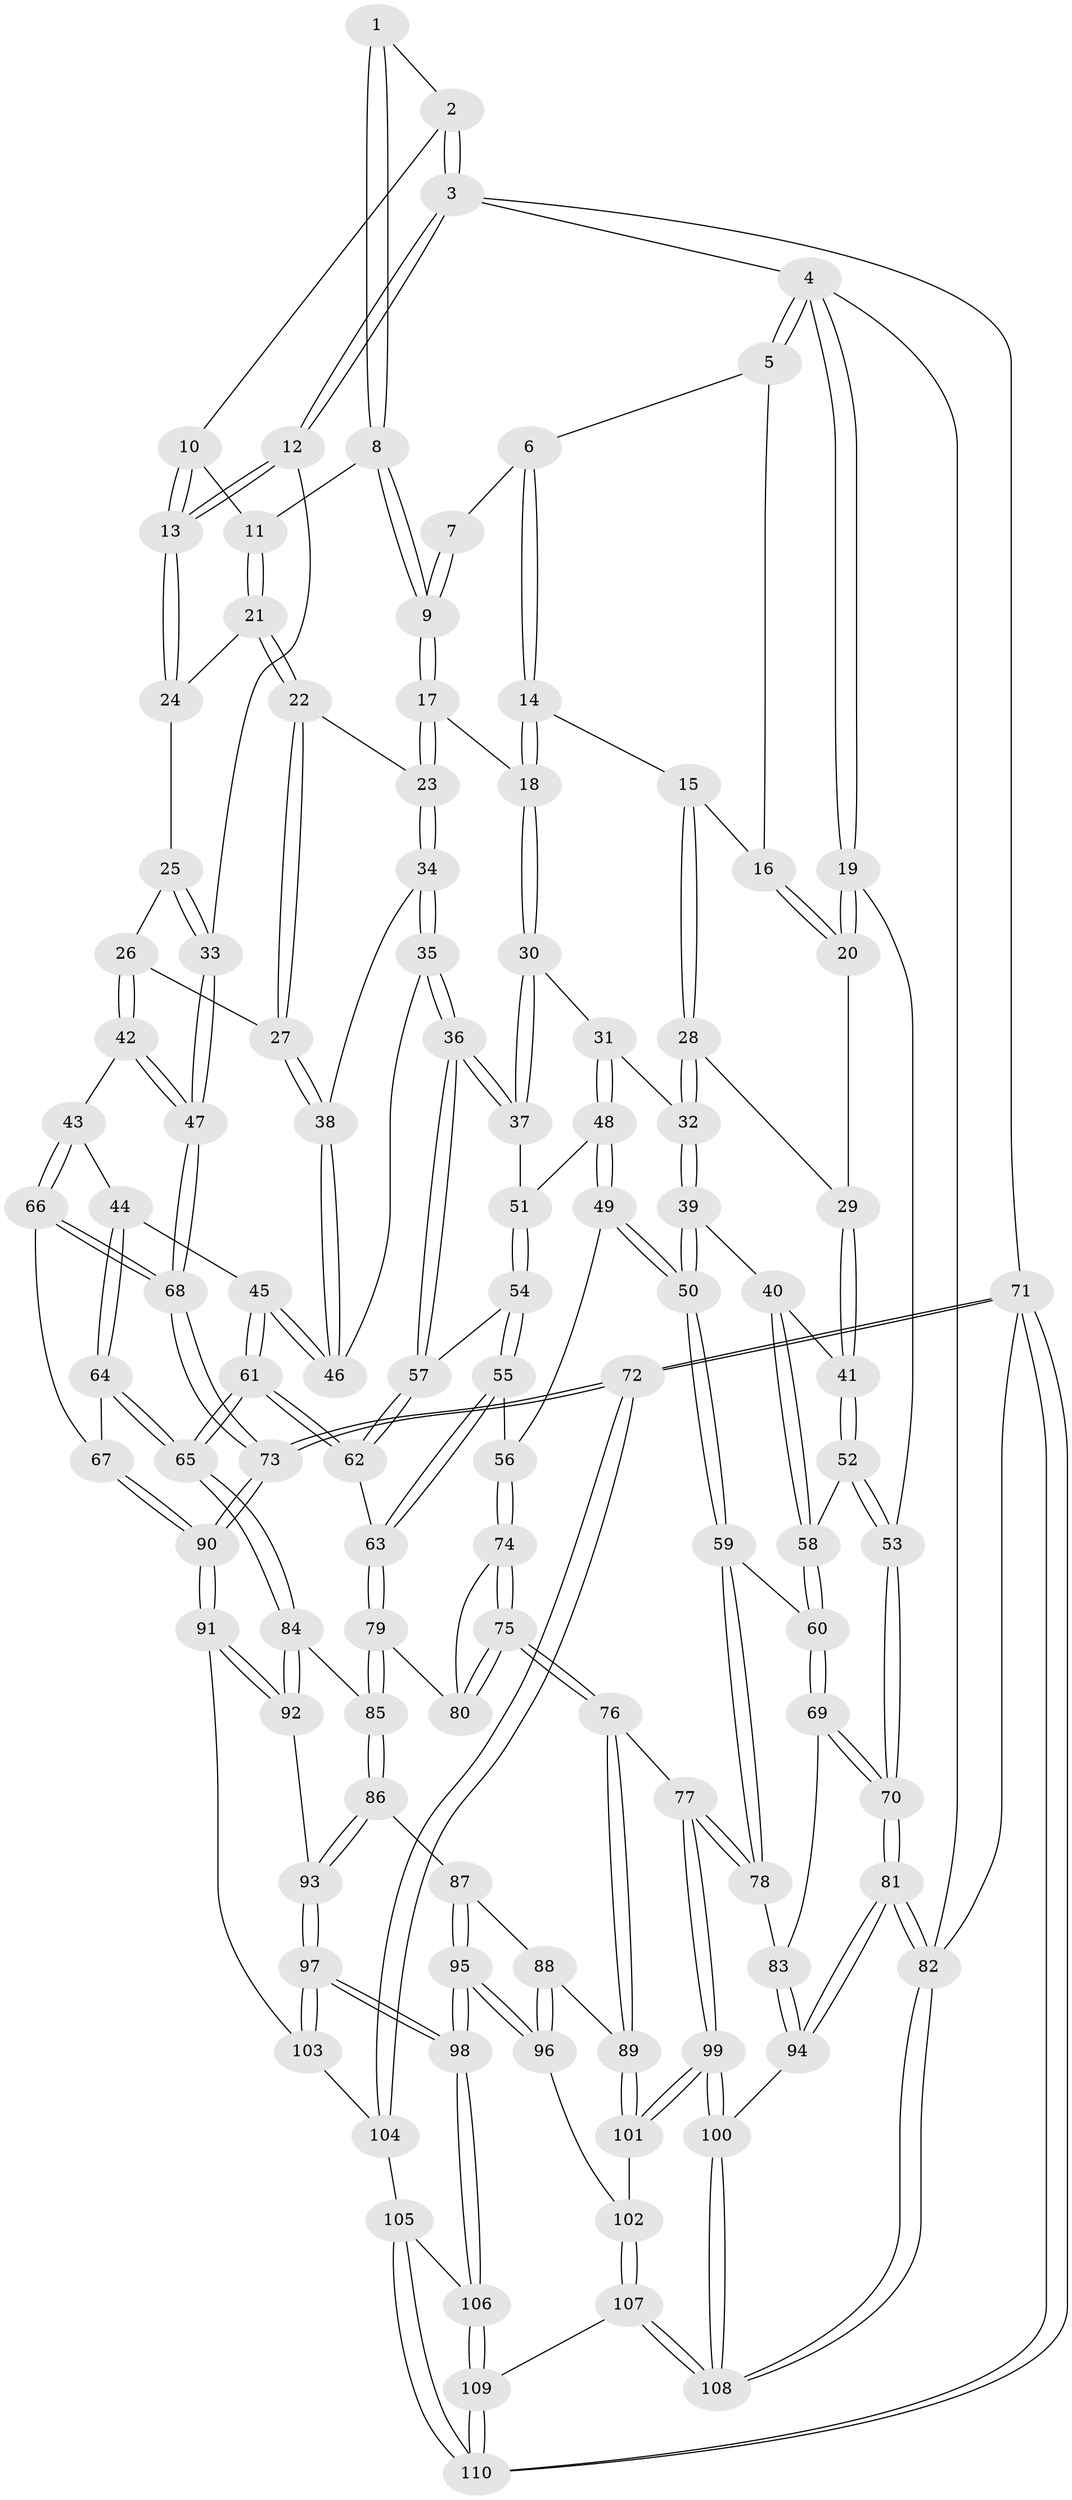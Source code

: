 // coarse degree distribution, {3: 0.7948717948717948, 4: 0.07692307692307693, 5: 0.05128205128205128, 6: 0.038461538461538464, 2: 0.038461538461538464}
// Generated by graph-tools (version 1.1) at 2025/54/03/04/25 22:54:17]
// undirected, 110 vertices, 272 edges
graph export_dot {
  node [color=gray90,style=filled];
  1 [pos="+0.8091173843142159+0"];
  2 [pos="+1+0"];
  3 [pos="+1+0"];
  4 [pos="+0+0"];
  5 [pos="+0.01611535681096373+0"];
  6 [pos="+0.22816813067746755+0"];
  7 [pos="+0.5525365835998431+0"];
  8 [pos="+0.780352427366609+0.042023990826620505"];
  9 [pos="+0.6175007087855539+0.1380574360566289"];
  10 [pos="+0.8927382079648603+0.08803925176469189"];
  11 [pos="+0.849662863255974+0.11732447275388776"];
  12 [pos="+1+0"];
  13 [pos="+1+0"];
  14 [pos="+0.24537271366216823+0"];
  15 [pos="+0.24268136242738697+0.016268557981763587"];
  16 [pos="+0.0027212910474842793+0.1438761232478084"];
  17 [pos="+0.6146727034163875+0.14293365433663557"];
  18 [pos="+0.609641315957258+0.14476742017639865"];
  19 [pos="+0+0.23661761775918058"];
  20 [pos="+0+0.22495564230913015"];
  21 [pos="+0.8544321264133188+0.13354561490132966"];
  22 [pos="+0.8419030165611108+0.20835277891122606"];
  23 [pos="+0.6639851357329566+0.19614423594033847"];
  24 [pos="+0.9473596235483619+0.1475588331963738"];
  25 [pos="+0.9863700890758625+0.21535741935722155"];
  26 [pos="+0.9032738641338359+0.2693102779915012"];
  27 [pos="+0.8531075591080048+0.2495246120987067"];
  28 [pos="+0.258543832021334+0.13003473244732883"];
  29 [pos="+0.04986730108015207+0.2512899642469667"];
  30 [pos="+0.5268611345178761+0.21326611383609947"];
  31 [pos="+0.39886236988606655+0.24423286002371233"];
  32 [pos="+0.2938413094640458+0.19522412929996913"];
  33 [pos="+1+0.2183836769999375"];
  34 [pos="+0.7094917586829365+0.33777328271133"];
  35 [pos="+0.6771272995259476+0.39921200727078554"];
  36 [pos="+0.6660604053382901+0.4093867010321397"];
  37 [pos="+0.6043039585149454+0.3640038557193839"];
  38 [pos="+0.8129134203896461+0.297244728582597"];
  39 [pos="+0.23318834087576226+0.3401716417854178"];
  40 [pos="+0.23290496379480488+0.3402495481053216"];
  41 [pos="+0.08289471780767532+0.35398183677286327"];
  42 [pos="+0.9327946692875287+0.3093456182675555"];
  43 [pos="+0.9560418355473088+0.43711087073957683"];
  44 [pos="+0.9534483114368607+0.4375059876544849"];
  45 [pos="+0.874872469494962+0.44133694400681783"];
  46 [pos="+0.8678138903290376+0.4357380992203247"];
  47 [pos="+1+0.23787767107111277"];
  48 [pos="+0.40035301065181134+0.24897815483518002"];
  49 [pos="+0.38828096216462776+0.48103949741320684"];
  50 [pos="+0.2688194735631538+0.49319362286094104"];
  51 [pos="+0.4914308740633869+0.3707320661108196"];
  52 [pos="+0.041298772775296685+0.41845784542044817"];
  53 [pos="+0+0.39395702446541736"];
  54 [pos="+0.485752826692951+0.43091175497480766"];
  55 [pos="+0.4612856112234482+0.47374576704030413"];
  56 [pos="+0.38913506473214093+0.48142535348212295"];
  57 [pos="+0.6642371539997143+0.41719430341106384"];
  58 [pos="+0.08264876492753165+0.47145174770027076"];
  59 [pos="+0.26023616716696346+0.5052304852503894"];
  60 [pos="+0.11028338808187885+0.5351699079467133"];
  61 [pos="+0.7799138671481635+0.5796168525669256"];
  62 [pos="+0.6605704243500315+0.4815466848128437"];
  63 [pos="+0.5710128955915079+0.5549045011424771"];
  64 [pos="+0.8452451271142251+0.6250938059691482"];
  65 [pos="+0.7988815865332806+0.6330282309793863"];
  66 [pos="+0.9778366633908625+0.44660214495308864"];
  67 [pos="+0.9083251475077619+0.6217622295136572"];
  68 [pos="+1+0.4880922002392249"];
  69 [pos="+0.05306416582124541+0.6338568410105202"];
  70 [pos="+0+0.6860488135869703"];
  71 [pos="+1+1"];
  72 [pos="+1+1"];
  73 [pos="+1+0.731587571486655"];
  74 [pos="+0.3946680122988733+0.5030713701127068"];
  75 [pos="+0.4026926960592642+0.6386787116086687"];
  76 [pos="+0.3590527582031524+0.7096667232619499"];
  77 [pos="+0.30538826615728165+0.6930746928135778"];
  78 [pos="+0.2936919202638714+0.6816211157564265"];
  79 [pos="+0.5625649492717939+0.5864090656186183"];
  80 [pos="+0.48000369747496435+0.5990890595004912"];
  81 [pos="+0+0.922352963024219"];
  82 [pos="+0+1"];
  83 [pos="+0.10831593727151642+0.6802605769887622"];
  84 [pos="+0.7957687193747277+0.6414636909812688"];
  85 [pos="+0.5794276612538082+0.6681399361733449"];
  86 [pos="+0.5784396063017848+0.6717766395609617"];
  87 [pos="+0.5478363184035951+0.7038147666921327"];
  88 [pos="+0.512901217367391+0.7142608017419289"];
  89 [pos="+0.3630617541369461+0.7140942950184872"];
  90 [pos="+1+0.7233684352351084"];
  91 [pos="+0.8235749298789123+0.7916244035055787"];
  92 [pos="+0.7976500236052382+0.7459500130426342"];
  93 [pos="+0.6690436501693975+0.7665401190184774"];
  94 [pos="+0.13793489825729802+0.8456219649051578"];
  95 [pos="+0.5835476840371009+0.9044031623283715"];
  96 [pos="+0.47639416216181074+0.8670472511180788"];
  97 [pos="+0.6141283920333512+0.8707677773042362"];
  98 [pos="+0.5836319243959248+0.904471886878129"];
  99 [pos="+0.17993449474062265+0.8683688106225314"];
  100 [pos="+0.177701692896792+0.8699285154952823"];
  101 [pos="+0.3911368733509372+0.8487232548206443"];
  102 [pos="+0.39884457482014035+0.8605884652169387"];
  103 [pos="+0.8216775136588514+0.8134540751231896"];
  104 [pos="+0.8246950984391568+0.8410179641299584"];
  105 [pos="+0.794329106955994+0.9063738233056502"];
  106 [pos="+0.6084315890901885+0.9785693441608387"];
  107 [pos="+0.268254604042859+1"];
  108 [pos="+0.24953458085808616+1"];
  109 [pos="+0.5812233158919068+1"];
  110 [pos="+0.9656789427055343+1"];
  1 -- 2;
  1 -- 8;
  1 -- 8;
  2 -- 3;
  2 -- 3;
  2 -- 10;
  3 -- 4;
  3 -- 12;
  3 -- 12;
  3 -- 71;
  4 -- 5;
  4 -- 5;
  4 -- 19;
  4 -- 19;
  4 -- 82;
  5 -- 6;
  5 -- 16;
  6 -- 7;
  6 -- 14;
  6 -- 14;
  7 -- 9;
  7 -- 9;
  8 -- 9;
  8 -- 9;
  8 -- 11;
  9 -- 17;
  9 -- 17;
  10 -- 11;
  10 -- 13;
  10 -- 13;
  11 -- 21;
  11 -- 21;
  12 -- 13;
  12 -- 13;
  12 -- 33;
  13 -- 24;
  13 -- 24;
  14 -- 15;
  14 -- 18;
  14 -- 18;
  15 -- 16;
  15 -- 28;
  15 -- 28;
  16 -- 20;
  16 -- 20;
  17 -- 18;
  17 -- 23;
  17 -- 23;
  18 -- 30;
  18 -- 30;
  19 -- 20;
  19 -- 20;
  19 -- 53;
  20 -- 29;
  21 -- 22;
  21 -- 22;
  21 -- 24;
  22 -- 23;
  22 -- 27;
  22 -- 27;
  23 -- 34;
  23 -- 34;
  24 -- 25;
  25 -- 26;
  25 -- 33;
  25 -- 33;
  26 -- 27;
  26 -- 42;
  26 -- 42;
  27 -- 38;
  27 -- 38;
  28 -- 29;
  28 -- 32;
  28 -- 32;
  29 -- 41;
  29 -- 41;
  30 -- 31;
  30 -- 37;
  30 -- 37;
  31 -- 32;
  31 -- 48;
  31 -- 48;
  32 -- 39;
  32 -- 39;
  33 -- 47;
  33 -- 47;
  34 -- 35;
  34 -- 35;
  34 -- 38;
  35 -- 36;
  35 -- 36;
  35 -- 46;
  36 -- 37;
  36 -- 37;
  36 -- 57;
  36 -- 57;
  37 -- 51;
  38 -- 46;
  38 -- 46;
  39 -- 40;
  39 -- 50;
  39 -- 50;
  40 -- 41;
  40 -- 58;
  40 -- 58;
  41 -- 52;
  41 -- 52;
  42 -- 43;
  42 -- 47;
  42 -- 47;
  43 -- 44;
  43 -- 66;
  43 -- 66;
  44 -- 45;
  44 -- 64;
  44 -- 64;
  45 -- 46;
  45 -- 46;
  45 -- 61;
  45 -- 61;
  47 -- 68;
  47 -- 68;
  48 -- 49;
  48 -- 49;
  48 -- 51;
  49 -- 50;
  49 -- 50;
  49 -- 56;
  50 -- 59;
  50 -- 59;
  51 -- 54;
  51 -- 54;
  52 -- 53;
  52 -- 53;
  52 -- 58;
  53 -- 70;
  53 -- 70;
  54 -- 55;
  54 -- 55;
  54 -- 57;
  55 -- 56;
  55 -- 63;
  55 -- 63;
  56 -- 74;
  56 -- 74;
  57 -- 62;
  57 -- 62;
  58 -- 60;
  58 -- 60;
  59 -- 60;
  59 -- 78;
  59 -- 78;
  60 -- 69;
  60 -- 69;
  61 -- 62;
  61 -- 62;
  61 -- 65;
  61 -- 65;
  62 -- 63;
  63 -- 79;
  63 -- 79;
  64 -- 65;
  64 -- 65;
  64 -- 67;
  65 -- 84;
  65 -- 84;
  66 -- 67;
  66 -- 68;
  66 -- 68;
  67 -- 90;
  67 -- 90;
  68 -- 73;
  68 -- 73;
  69 -- 70;
  69 -- 70;
  69 -- 83;
  70 -- 81;
  70 -- 81;
  71 -- 72;
  71 -- 72;
  71 -- 110;
  71 -- 110;
  71 -- 82;
  72 -- 73;
  72 -- 73;
  72 -- 104;
  72 -- 104;
  73 -- 90;
  73 -- 90;
  74 -- 75;
  74 -- 75;
  74 -- 80;
  75 -- 76;
  75 -- 76;
  75 -- 80;
  75 -- 80;
  76 -- 77;
  76 -- 89;
  76 -- 89;
  77 -- 78;
  77 -- 78;
  77 -- 99;
  77 -- 99;
  78 -- 83;
  79 -- 80;
  79 -- 85;
  79 -- 85;
  81 -- 82;
  81 -- 82;
  81 -- 94;
  81 -- 94;
  82 -- 108;
  82 -- 108;
  83 -- 94;
  83 -- 94;
  84 -- 85;
  84 -- 92;
  84 -- 92;
  85 -- 86;
  85 -- 86;
  86 -- 87;
  86 -- 93;
  86 -- 93;
  87 -- 88;
  87 -- 95;
  87 -- 95;
  88 -- 89;
  88 -- 96;
  88 -- 96;
  89 -- 101;
  89 -- 101;
  90 -- 91;
  90 -- 91;
  91 -- 92;
  91 -- 92;
  91 -- 103;
  92 -- 93;
  93 -- 97;
  93 -- 97;
  94 -- 100;
  95 -- 96;
  95 -- 96;
  95 -- 98;
  95 -- 98;
  96 -- 102;
  97 -- 98;
  97 -- 98;
  97 -- 103;
  97 -- 103;
  98 -- 106;
  98 -- 106;
  99 -- 100;
  99 -- 100;
  99 -- 101;
  99 -- 101;
  100 -- 108;
  100 -- 108;
  101 -- 102;
  102 -- 107;
  102 -- 107;
  103 -- 104;
  104 -- 105;
  105 -- 106;
  105 -- 110;
  105 -- 110;
  106 -- 109;
  106 -- 109;
  107 -- 108;
  107 -- 108;
  107 -- 109;
  109 -- 110;
  109 -- 110;
}
